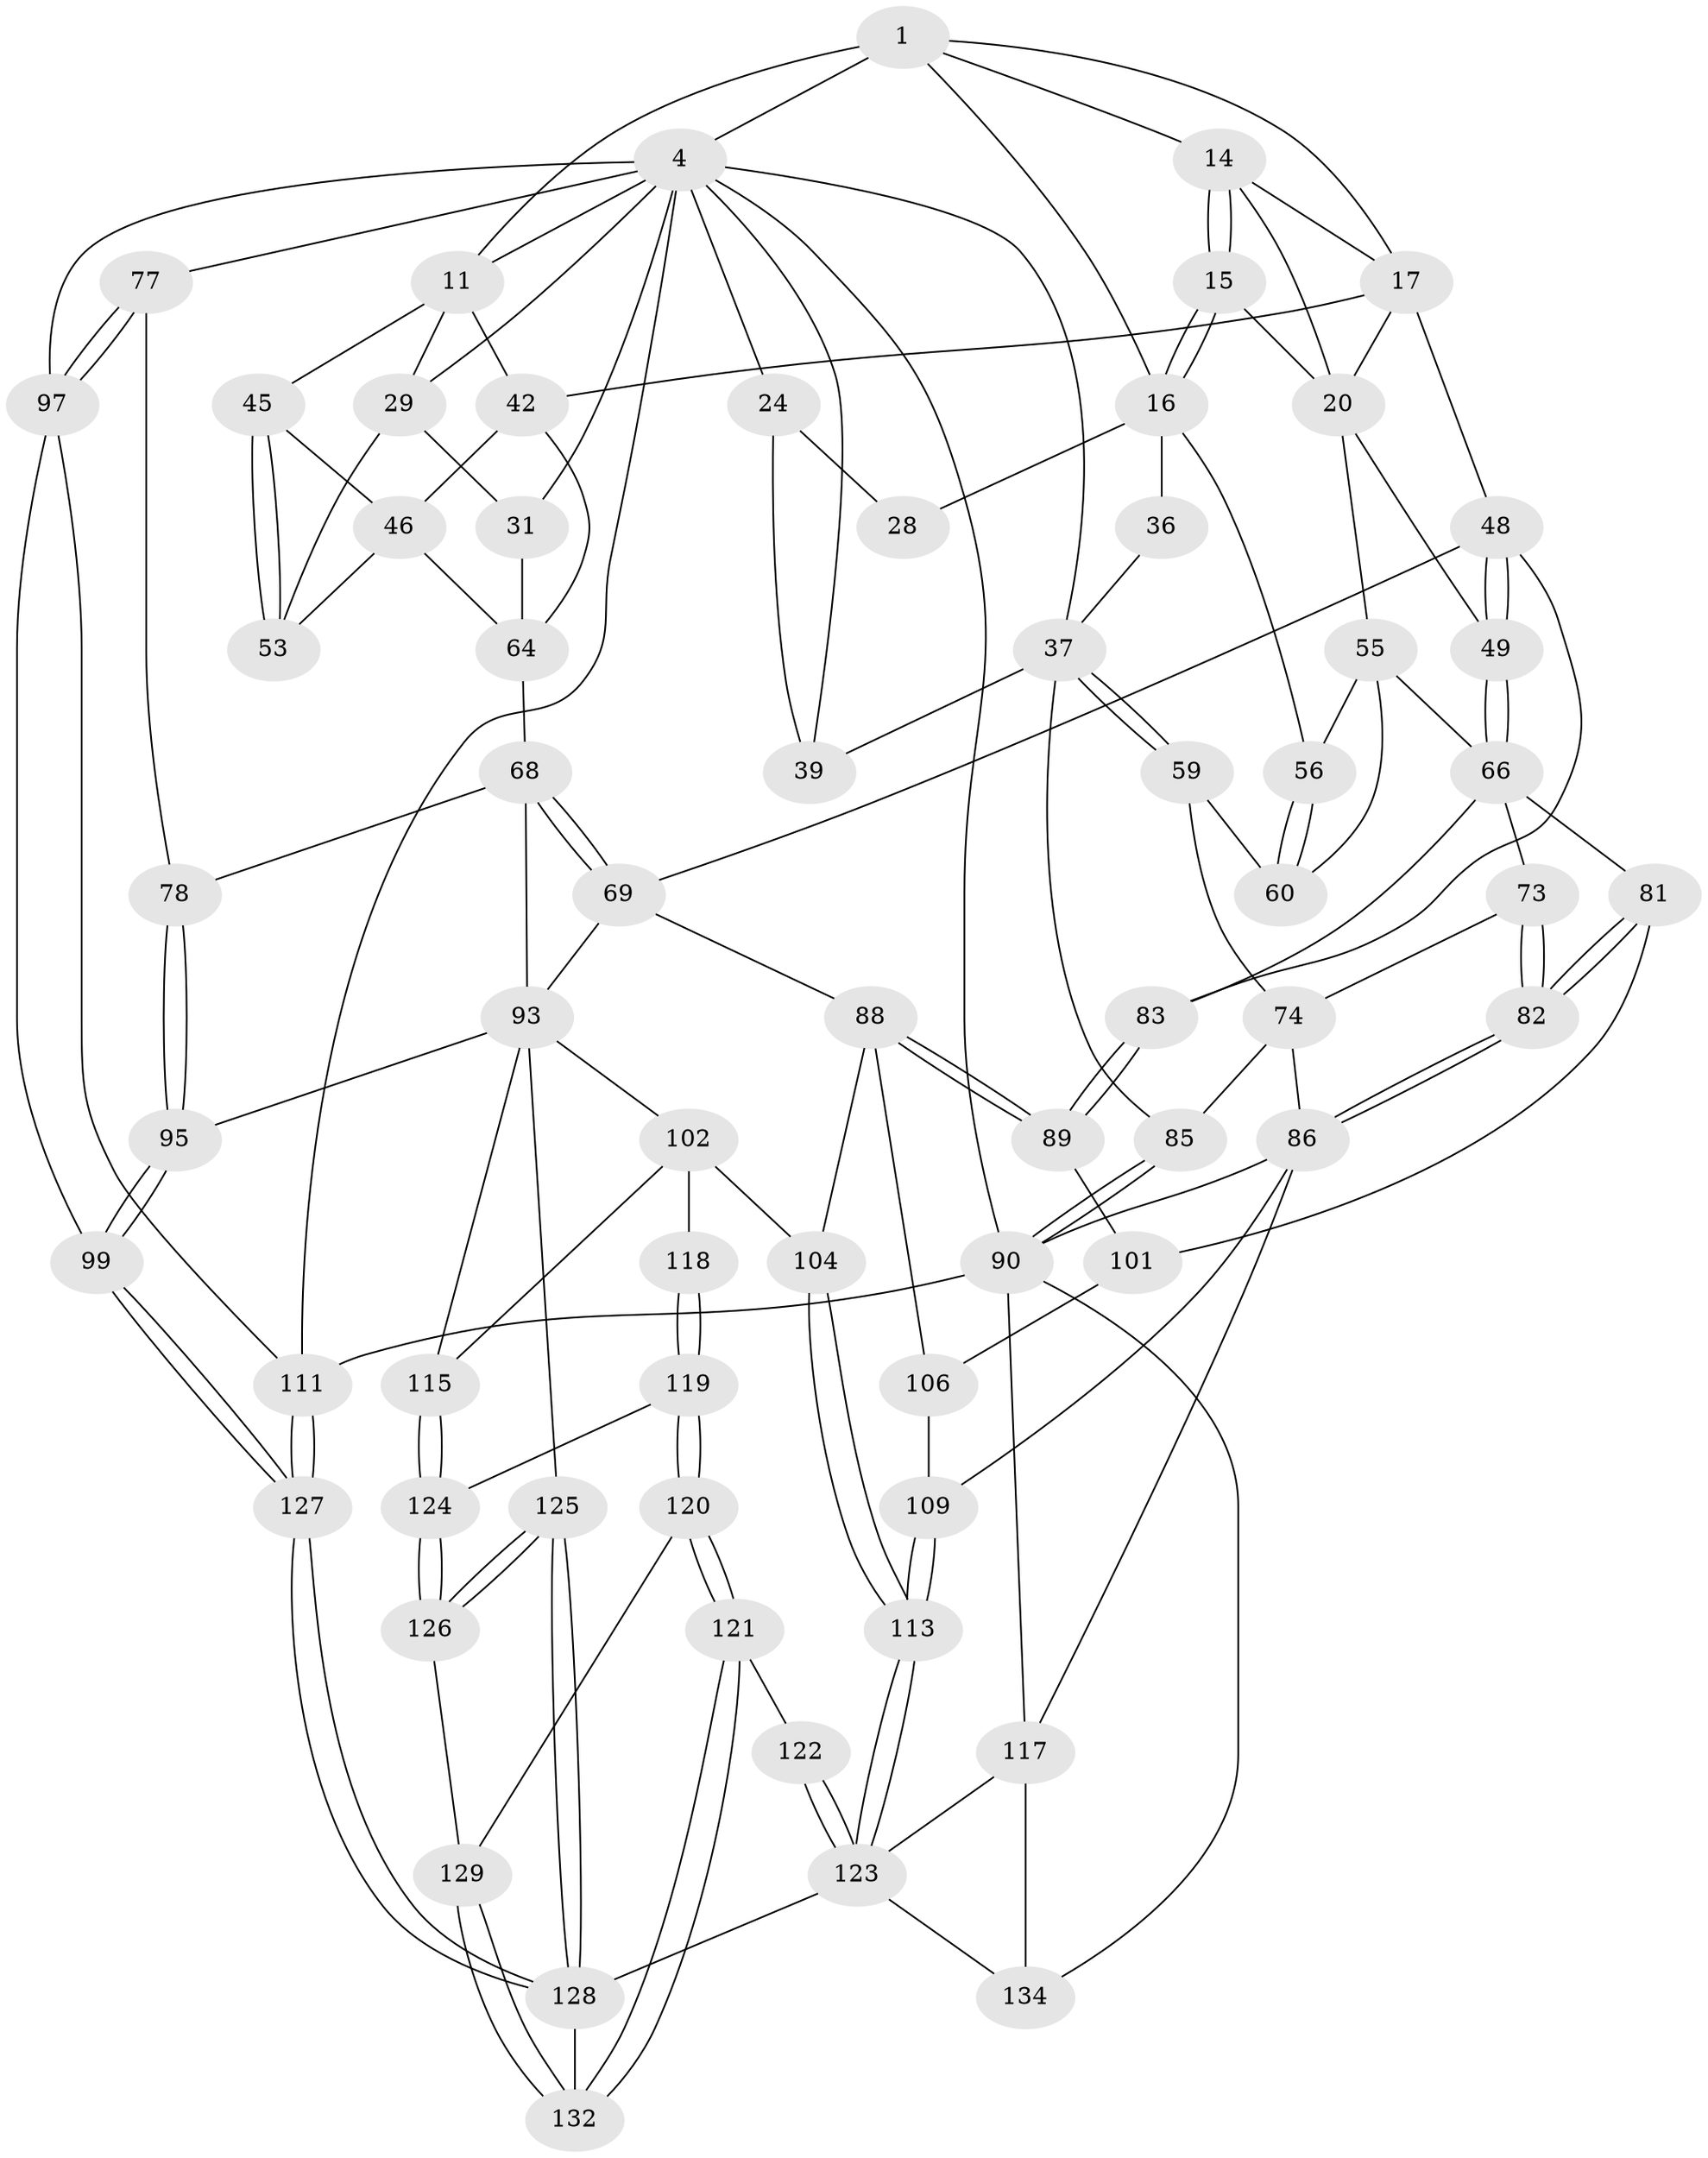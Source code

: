 // original degree distribution, {3: 0.014705882352941176, 4: 0.2647058823529412, 6: 0.25, 5: 0.47058823529411764}
// Generated by graph-tools (version 1.1) at 2025/28/03/15/25 16:28:04]
// undirected, 68 vertices, 157 edges
graph export_dot {
graph [start="1"]
  node [color=gray90,style=filled];
  1 [pos="+0.27195642440740625+0",super="+8+2"];
  4 [pos="+0.6968708769539302+0",super="+10+5"];
  11 [pos="+0.7419181409169422+0.13815083652371252",super="+12+35"];
  14 [pos="+0.4335482503321502+0",super="+19"];
  15 [pos="+0.3180485215106787+0.1503867899436588"];
  16 [pos="+0.2819732472961066+0.14869480264044316",super="+26"];
  17 [pos="+0.6693803642052694+0.1087212615924545",super="+18+40"];
  20 [pos="+0.4430961769180569+0.1697091756297183",super="+21"];
  24 [pos="+0+0.004524060289271204",super="+33+25"];
  28 [pos="+0.1250028440309597+0.11698977828121473"];
  29 [pos="+0.9152072602639362+0.1120932670711254",super="+34+30"];
  31 [pos="+1+0.15528619157607917",super="+63"];
  36 [pos="+0.1369610792795545+0.2209316938940092"];
  37 [pos="+0.0908894150806977+0.2291955735557016",super="+38"];
  39 [pos="+0.056359875451584905+0.21388063483745498"];
  42 [pos="+0.6856537370942787+0.27615647432034357",super="+43"];
  45 [pos="+0.74261668005718+0.24810014621842205"];
  46 [pos="+0.7411133990273269+0.2492209457294383",super="+62"];
  48 [pos="+0.45513195183394745+0.3704713149072888",super="+71"];
  49 [pos="+0.4503419808724804+0.3685916393520767"];
  53 [pos="+0.8276717253804998+0.27870886148898066"];
  55 [pos="+0.34992215095376866+0.2716156629426405",super="+67"];
  56 [pos="+0.19180669727353833+0.29334677426212596"];
  59 [pos="+0.06082925302982485+0.40689315311804586",super="+61"];
  60 [pos="+0.1801291312341829+0.346798828607635"];
  64 [pos="+0.8313177182532157+0.37539751525040915",super="+65"];
  66 [pos="+0.3230983536370476+0.41940552045742563",super="+72"];
  68 [pos="+0.7451321702596109+0.45627896007549307",super="+79"];
  69 [pos="+0.6216681645684045+0.5337672058629128",super="+70"];
  73 [pos="+0.24863703580416366+0.46687549933562417"];
  74 [pos="+0.13712400476284814+0.4517452457037781",super="+84"];
  77 [pos="+0.903867432096948+0.5650463805915692"];
  78 [pos="+0.8572929654730018+0.558052811099739"];
  81 [pos="+0.3155570759422444+0.5906200830780103"];
  82 [pos="+0.25616251637622106+0.6291208572951601"];
  83 [pos="+0.4194395762674259+0.5210601050390661"];
  85 [pos="+0+0.5178735677167546"];
  86 [pos="+0.22889762025495272+0.6544471009846079",super="+87+110"];
  88 [pos="+0.5466029898624951+0.6496911354343522",super="+105"];
  89 [pos="+0.4635921613873228+0.605472939624183"];
  90 [pos="+0+0.6525877832321099",super="+91"];
  93 [pos="+0.7419062916796397+0.6753967822137317",super="+94+96"];
  95 [pos="+0.7981979527886522+0.7357640821541263"];
  97 [pos="+0.9350692812274917+0.6593885639748985",super="+98"];
  99 [pos="+0.7996354311493428+0.7362892945057146"];
  101 [pos="+0.39396392254272683+0.6285230972087128"];
  102 [pos="+0.6381828799235366+0.6986632544012779",super="+103+116"];
  104 [pos="+0.5482606257627142+0.6757674059640195"];
  106 [pos="+0.449088163343036+0.6688466240200153",super="+107+108"];
  109 [pos="+0.354857031312076+0.7895949016035366"];
  111 [pos="+1+1"];
  113 [pos="+0.36806968499891746+0.8023947935833472"];
  115 [pos="+0.7098194856086466+0.7818692322230802"];
  117 [pos="+0.15641668856206567+0.7748177778134827",super="+131"];
  118 [pos="+0.5765133127367819+0.8006614969578781"];
  119 [pos="+0.5762646566902435+0.8027119153418477"];
  120 [pos="+0.558554174894882+0.8384699870143373"];
  121 [pos="+0.49003668393830774+0.905037544630607"];
  122 [pos="+0.46061445432682635+0.8936419114385173"];
  123 [pos="+0.3803829137592279+0.8377195418709931",super="+130"];
  124 [pos="+0.6840891081416485+0.8410053777030572"];
  125 [pos="+0.739797932818857+0.9247377783676715"];
  126 [pos="+0.6915373532964193+0.8746582157791782"];
  127 [pos="+1+1"];
  128 [pos="+0.9070118064841988+1",super="+133"];
  129 [pos="+0.636530098467692+0.884162518084065"];
  132 [pos="+0.5826678423888814+1"];
  134 [pos="+0+1"];
  1 -- 16;
  1 -- 17;
  1 -- 4 [weight=2];
  1 -- 11;
  1 -- 14;
  4 -- 11;
  4 -- 29;
  4 -- 97 [weight=2];
  4 -- 37;
  4 -- 39;
  4 -- 77;
  4 -- 111;
  4 -- 24 [weight=2];
  4 -- 90;
  4 -- 31 [weight=2];
  11 -- 42;
  11 -- 45;
  11 -- 29;
  14 -- 15;
  14 -- 15;
  14 -- 20;
  14 -- 17;
  15 -- 16;
  15 -- 16;
  15 -- 20;
  16 -- 56;
  16 -- 36 [weight=2];
  16 -- 28;
  17 -- 20;
  17 -- 48;
  17 -- 42;
  20 -- 49;
  20 -- 55;
  24 -- 28 [weight=2];
  24 -- 39;
  29 -- 53;
  29 -- 31;
  31 -- 64;
  36 -- 37;
  37 -- 59 [weight=2];
  37 -- 59;
  37 -- 85;
  37 -- 39;
  42 -- 46;
  42 -- 64;
  45 -- 46;
  45 -- 53;
  45 -- 53;
  46 -- 64;
  46 -- 53;
  48 -- 49;
  48 -- 49;
  48 -- 83;
  48 -- 69;
  49 -- 66;
  49 -- 66;
  55 -- 56;
  55 -- 66;
  55 -- 60;
  56 -- 60;
  56 -- 60;
  59 -- 74;
  59 -- 60;
  64 -- 68;
  66 -- 73;
  66 -- 81;
  66 -- 83;
  68 -- 69;
  68 -- 69;
  68 -- 93;
  68 -- 78;
  69 -- 88;
  69 -- 93;
  73 -- 74;
  73 -- 82;
  73 -- 82;
  74 -- 85;
  74 -- 86;
  77 -- 78;
  77 -- 97;
  77 -- 97;
  78 -- 95;
  78 -- 95;
  81 -- 82;
  81 -- 82;
  81 -- 101;
  82 -- 86;
  82 -- 86;
  83 -- 89;
  83 -- 89;
  85 -- 90;
  85 -- 90;
  86 -- 90;
  86 -- 117;
  86 -- 109;
  88 -- 89;
  88 -- 89;
  88 -- 106;
  88 -- 104;
  89 -- 101;
  90 -- 117;
  90 -- 134;
  90 -- 111;
  93 -- 102;
  93 -- 125;
  93 -- 115;
  93 -- 95;
  95 -- 99;
  95 -- 99;
  97 -- 99;
  97 -- 111;
  99 -- 127;
  99 -- 127;
  101 -- 106;
  102 -- 104;
  102 -- 118 [weight=2];
  102 -- 115;
  104 -- 113;
  104 -- 113;
  106 -- 109;
  109 -- 113;
  109 -- 113;
  111 -- 127;
  111 -- 127;
  113 -- 123;
  113 -- 123;
  115 -- 124;
  115 -- 124;
  117 -- 134;
  117 -- 123;
  118 -- 119;
  118 -- 119;
  119 -- 120;
  119 -- 120;
  119 -- 124;
  120 -- 121;
  120 -- 121;
  120 -- 129;
  121 -- 122;
  121 -- 132;
  121 -- 132;
  122 -- 123 [weight=2];
  122 -- 123;
  123 -- 134;
  123 -- 128;
  124 -- 126;
  124 -- 126;
  125 -- 126;
  125 -- 126;
  125 -- 128;
  125 -- 128;
  126 -- 129;
  127 -- 128;
  127 -- 128;
  128 -- 132;
  129 -- 132;
  129 -- 132;
}
